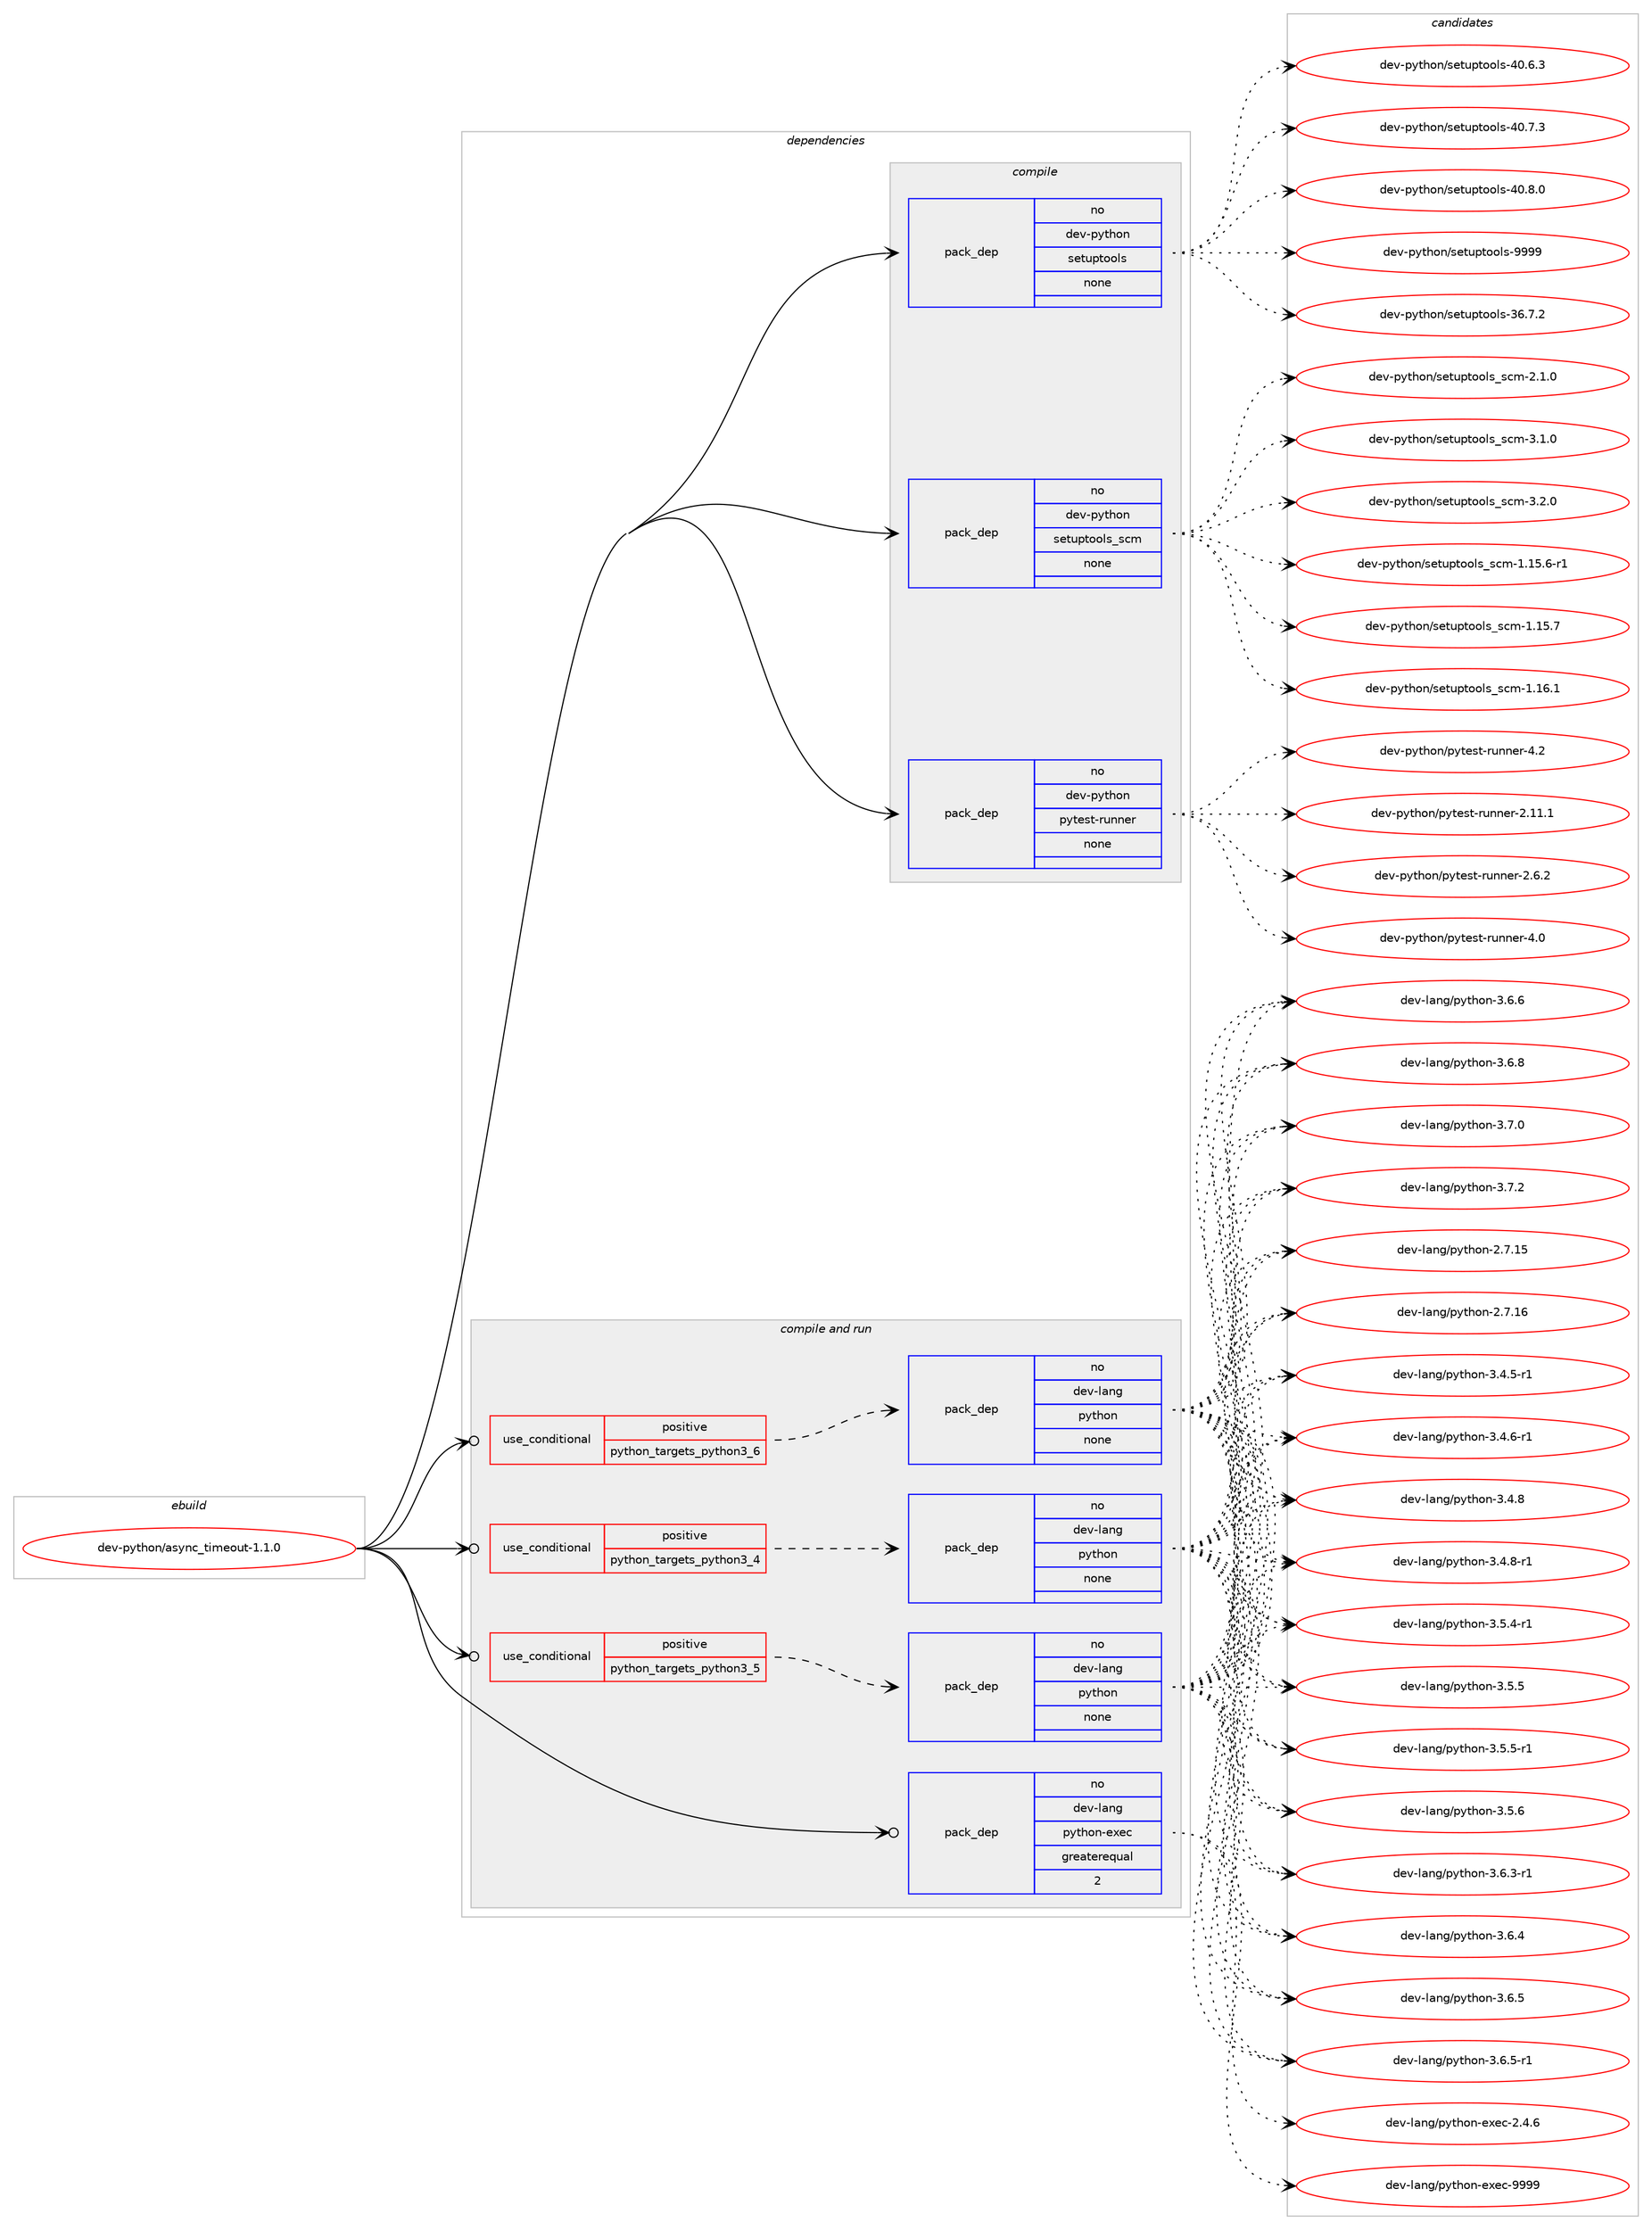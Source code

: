 digraph prolog {

# *************
# Graph options
# *************

newrank=true;
concentrate=true;
compound=true;
graph [rankdir=LR,fontname=Helvetica,fontsize=10,ranksep=1.5];#, ranksep=2.5, nodesep=0.2];
edge  [arrowhead=vee];
node  [fontname=Helvetica,fontsize=10];

# **********
# The ebuild
# **********

subgraph cluster_leftcol {
color=gray;
rank=same;
label=<<i>ebuild</i>>;
id [label="dev-python/async_timeout-1.1.0", color=red, width=4, href="../dev-python/async_timeout-1.1.0.svg"];
}

# ****************
# The dependencies
# ****************

subgraph cluster_midcol {
color=gray;
label=<<i>dependencies</i>>;
subgraph cluster_compile {
fillcolor="#eeeeee";
style=filled;
label=<<i>compile</i>>;
subgraph pack1005040 {
dependency1399397 [label=<<TABLE BORDER="0" CELLBORDER="1" CELLSPACING="0" CELLPADDING="4" WIDTH="220"><TR><TD ROWSPAN="6" CELLPADDING="30">pack_dep</TD></TR><TR><TD WIDTH="110">no</TD></TR><TR><TD>dev-python</TD></TR><TR><TD>pytest-runner</TD></TR><TR><TD>none</TD></TR><TR><TD></TD></TR></TABLE>>, shape=none, color=blue];
}
id:e -> dependency1399397:w [weight=20,style="solid",arrowhead="vee"];
subgraph pack1005041 {
dependency1399398 [label=<<TABLE BORDER="0" CELLBORDER="1" CELLSPACING="0" CELLPADDING="4" WIDTH="220"><TR><TD ROWSPAN="6" CELLPADDING="30">pack_dep</TD></TR><TR><TD WIDTH="110">no</TD></TR><TR><TD>dev-python</TD></TR><TR><TD>setuptools</TD></TR><TR><TD>none</TD></TR><TR><TD></TD></TR></TABLE>>, shape=none, color=blue];
}
id:e -> dependency1399398:w [weight=20,style="solid",arrowhead="vee"];
subgraph pack1005042 {
dependency1399399 [label=<<TABLE BORDER="0" CELLBORDER="1" CELLSPACING="0" CELLPADDING="4" WIDTH="220"><TR><TD ROWSPAN="6" CELLPADDING="30">pack_dep</TD></TR><TR><TD WIDTH="110">no</TD></TR><TR><TD>dev-python</TD></TR><TR><TD>setuptools_scm</TD></TR><TR><TD>none</TD></TR><TR><TD></TD></TR></TABLE>>, shape=none, color=blue];
}
id:e -> dependency1399399:w [weight=20,style="solid",arrowhead="vee"];
}
subgraph cluster_compileandrun {
fillcolor="#eeeeee";
style=filled;
label=<<i>compile and run</i>>;
subgraph cond371132 {
dependency1399400 [label=<<TABLE BORDER="0" CELLBORDER="1" CELLSPACING="0" CELLPADDING="4"><TR><TD ROWSPAN="3" CELLPADDING="10">use_conditional</TD></TR><TR><TD>positive</TD></TR><TR><TD>python_targets_python3_4</TD></TR></TABLE>>, shape=none, color=red];
subgraph pack1005043 {
dependency1399401 [label=<<TABLE BORDER="0" CELLBORDER="1" CELLSPACING="0" CELLPADDING="4" WIDTH="220"><TR><TD ROWSPAN="6" CELLPADDING="30">pack_dep</TD></TR><TR><TD WIDTH="110">no</TD></TR><TR><TD>dev-lang</TD></TR><TR><TD>python</TD></TR><TR><TD>none</TD></TR><TR><TD></TD></TR></TABLE>>, shape=none, color=blue];
}
dependency1399400:e -> dependency1399401:w [weight=20,style="dashed",arrowhead="vee"];
}
id:e -> dependency1399400:w [weight=20,style="solid",arrowhead="odotvee"];
subgraph cond371133 {
dependency1399402 [label=<<TABLE BORDER="0" CELLBORDER="1" CELLSPACING="0" CELLPADDING="4"><TR><TD ROWSPAN="3" CELLPADDING="10">use_conditional</TD></TR><TR><TD>positive</TD></TR><TR><TD>python_targets_python3_5</TD></TR></TABLE>>, shape=none, color=red];
subgraph pack1005044 {
dependency1399403 [label=<<TABLE BORDER="0" CELLBORDER="1" CELLSPACING="0" CELLPADDING="4" WIDTH="220"><TR><TD ROWSPAN="6" CELLPADDING="30">pack_dep</TD></TR><TR><TD WIDTH="110">no</TD></TR><TR><TD>dev-lang</TD></TR><TR><TD>python</TD></TR><TR><TD>none</TD></TR><TR><TD></TD></TR></TABLE>>, shape=none, color=blue];
}
dependency1399402:e -> dependency1399403:w [weight=20,style="dashed",arrowhead="vee"];
}
id:e -> dependency1399402:w [weight=20,style="solid",arrowhead="odotvee"];
subgraph cond371134 {
dependency1399404 [label=<<TABLE BORDER="0" CELLBORDER="1" CELLSPACING="0" CELLPADDING="4"><TR><TD ROWSPAN="3" CELLPADDING="10">use_conditional</TD></TR><TR><TD>positive</TD></TR><TR><TD>python_targets_python3_6</TD></TR></TABLE>>, shape=none, color=red];
subgraph pack1005045 {
dependency1399405 [label=<<TABLE BORDER="0" CELLBORDER="1" CELLSPACING="0" CELLPADDING="4" WIDTH="220"><TR><TD ROWSPAN="6" CELLPADDING="30">pack_dep</TD></TR><TR><TD WIDTH="110">no</TD></TR><TR><TD>dev-lang</TD></TR><TR><TD>python</TD></TR><TR><TD>none</TD></TR><TR><TD></TD></TR></TABLE>>, shape=none, color=blue];
}
dependency1399404:e -> dependency1399405:w [weight=20,style="dashed",arrowhead="vee"];
}
id:e -> dependency1399404:w [weight=20,style="solid",arrowhead="odotvee"];
subgraph pack1005046 {
dependency1399406 [label=<<TABLE BORDER="0" CELLBORDER="1" CELLSPACING="0" CELLPADDING="4" WIDTH="220"><TR><TD ROWSPAN="6" CELLPADDING="30">pack_dep</TD></TR><TR><TD WIDTH="110">no</TD></TR><TR><TD>dev-lang</TD></TR><TR><TD>python-exec</TD></TR><TR><TD>greaterequal</TD></TR><TR><TD>2</TD></TR></TABLE>>, shape=none, color=blue];
}
id:e -> dependency1399406:w [weight=20,style="solid",arrowhead="odotvee"];
}
subgraph cluster_run {
fillcolor="#eeeeee";
style=filled;
label=<<i>run</i>>;
}
}

# **************
# The candidates
# **************

subgraph cluster_choices {
rank=same;
color=gray;
label=<<i>candidates</i>>;

subgraph choice1005040 {
color=black;
nodesep=1;
choice10010111845112121116104111110471121211161011151164511411711011010111445504649494649 [label="dev-python/pytest-runner-2.11.1", color=red, width=4,href="../dev-python/pytest-runner-2.11.1.svg"];
choice100101118451121211161041111104711212111610111511645114117110110101114455046544650 [label="dev-python/pytest-runner-2.6.2", color=red, width=4,href="../dev-python/pytest-runner-2.6.2.svg"];
choice10010111845112121116104111110471121211161011151164511411711011010111445524648 [label="dev-python/pytest-runner-4.0", color=red, width=4,href="../dev-python/pytest-runner-4.0.svg"];
choice10010111845112121116104111110471121211161011151164511411711011010111445524650 [label="dev-python/pytest-runner-4.2", color=red, width=4,href="../dev-python/pytest-runner-4.2.svg"];
dependency1399397:e -> choice10010111845112121116104111110471121211161011151164511411711011010111445504649494649:w [style=dotted,weight="100"];
dependency1399397:e -> choice100101118451121211161041111104711212111610111511645114117110110101114455046544650:w [style=dotted,weight="100"];
dependency1399397:e -> choice10010111845112121116104111110471121211161011151164511411711011010111445524648:w [style=dotted,weight="100"];
dependency1399397:e -> choice10010111845112121116104111110471121211161011151164511411711011010111445524650:w [style=dotted,weight="100"];
}
subgraph choice1005041 {
color=black;
nodesep=1;
choice100101118451121211161041111104711510111611711211611111110811545515446554650 [label="dev-python/setuptools-36.7.2", color=red, width=4,href="../dev-python/setuptools-36.7.2.svg"];
choice100101118451121211161041111104711510111611711211611111110811545524846544651 [label="dev-python/setuptools-40.6.3", color=red, width=4,href="../dev-python/setuptools-40.6.3.svg"];
choice100101118451121211161041111104711510111611711211611111110811545524846554651 [label="dev-python/setuptools-40.7.3", color=red, width=4,href="../dev-python/setuptools-40.7.3.svg"];
choice100101118451121211161041111104711510111611711211611111110811545524846564648 [label="dev-python/setuptools-40.8.0", color=red, width=4,href="../dev-python/setuptools-40.8.0.svg"];
choice10010111845112121116104111110471151011161171121161111111081154557575757 [label="dev-python/setuptools-9999", color=red, width=4,href="../dev-python/setuptools-9999.svg"];
dependency1399398:e -> choice100101118451121211161041111104711510111611711211611111110811545515446554650:w [style=dotted,weight="100"];
dependency1399398:e -> choice100101118451121211161041111104711510111611711211611111110811545524846544651:w [style=dotted,weight="100"];
dependency1399398:e -> choice100101118451121211161041111104711510111611711211611111110811545524846554651:w [style=dotted,weight="100"];
dependency1399398:e -> choice100101118451121211161041111104711510111611711211611111110811545524846564648:w [style=dotted,weight="100"];
dependency1399398:e -> choice10010111845112121116104111110471151011161171121161111111081154557575757:w [style=dotted,weight="100"];
}
subgraph choice1005042 {
color=black;
nodesep=1;
choice10010111845112121116104111110471151011161171121161111111081159511599109454946495346544511449 [label="dev-python/setuptools_scm-1.15.6-r1", color=red, width=4,href="../dev-python/setuptools_scm-1.15.6-r1.svg"];
choice1001011184511212111610411111047115101116117112116111111108115951159910945494649534655 [label="dev-python/setuptools_scm-1.15.7", color=red, width=4,href="../dev-python/setuptools_scm-1.15.7.svg"];
choice1001011184511212111610411111047115101116117112116111111108115951159910945494649544649 [label="dev-python/setuptools_scm-1.16.1", color=red, width=4,href="../dev-python/setuptools_scm-1.16.1.svg"];
choice10010111845112121116104111110471151011161171121161111111081159511599109455046494648 [label="dev-python/setuptools_scm-2.1.0", color=red, width=4,href="../dev-python/setuptools_scm-2.1.0.svg"];
choice10010111845112121116104111110471151011161171121161111111081159511599109455146494648 [label="dev-python/setuptools_scm-3.1.0", color=red, width=4,href="../dev-python/setuptools_scm-3.1.0.svg"];
choice10010111845112121116104111110471151011161171121161111111081159511599109455146504648 [label="dev-python/setuptools_scm-3.2.0", color=red, width=4,href="../dev-python/setuptools_scm-3.2.0.svg"];
dependency1399399:e -> choice10010111845112121116104111110471151011161171121161111111081159511599109454946495346544511449:w [style=dotted,weight="100"];
dependency1399399:e -> choice1001011184511212111610411111047115101116117112116111111108115951159910945494649534655:w [style=dotted,weight="100"];
dependency1399399:e -> choice1001011184511212111610411111047115101116117112116111111108115951159910945494649544649:w [style=dotted,weight="100"];
dependency1399399:e -> choice10010111845112121116104111110471151011161171121161111111081159511599109455046494648:w [style=dotted,weight="100"];
dependency1399399:e -> choice10010111845112121116104111110471151011161171121161111111081159511599109455146494648:w [style=dotted,weight="100"];
dependency1399399:e -> choice10010111845112121116104111110471151011161171121161111111081159511599109455146504648:w [style=dotted,weight="100"];
}
subgraph choice1005043 {
color=black;
nodesep=1;
choice10010111845108971101034711212111610411111045504655464953 [label="dev-lang/python-2.7.15", color=red, width=4,href="../dev-lang/python-2.7.15.svg"];
choice10010111845108971101034711212111610411111045504655464954 [label="dev-lang/python-2.7.16", color=red, width=4,href="../dev-lang/python-2.7.16.svg"];
choice1001011184510897110103471121211161041111104551465246534511449 [label="dev-lang/python-3.4.5-r1", color=red, width=4,href="../dev-lang/python-3.4.5-r1.svg"];
choice1001011184510897110103471121211161041111104551465246544511449 [label="dev-lang/python-3.4.6-r1", color=red, width=4,href="../dev-lang/python-3.4.6-r1.svg"];
choice100101118451089711010347112121116104111110455146524656 [label="dev-lang/python-3.4.8", color=red, width=4,href="../dev-lang/python-3.4.8.svg"];
choice1001011184510897110103471121211161041111104551465246564511449 [label="dev-lang/python-3.4.8-r1", color=red, width=4,href="../dev-lang/python-3.4.8-r1.svg"];
choice1001011184510897110103471121211161041111104551465346524511449 [label="dev-lang/python-3.5.4-r1", color=red, width=4,href="../dev-lang/python-3.5.4-r1.svg"];
choice100101118451089711010347112121116104111110455146534653 [label="dev-lang/python-3.5.5", color=red, width=4,href="../dev-lang/python-3.5.5.svg"];
choice1001011184510897110103471121211161041111104551465346534511449 [label="dev-lang/python-3.5.5-r1", color=red, width=4,href="../dev-lang/python-3.5.5-r1.svg"];
choice100101118451089711010347112121116104111110455146534654 [label="dev-lang/python-3.5.6", color=red, width=4,href="../dev-lang/python-3.5.6.svg"];
choice1001011184510897110103471121211161041111104551465446514511449 [label="dev-lang/python-3.6.3-r1", color=red, width=4,href="../dev-lang/python-3.6.3-r1.svg"];
choice100101118451089711010347112121116104111110455146544652 [label="dev-lang/python-3.6.4", color=red, width=4,href="../dev-lang/python-3.6.4.svg"];
choice100101118451089711010347112121116104111110455146544653 [label="dev-lang/python-3.6.5", color=red, width=4,href="../dev-lang/python-3.6.5.svg"];
choice1001011184510897110103471121211161041111104551465446534511449 [label="dev-lang/python-3.6.5-r1", color=red, width=4,href="../dev-lang/python-3.6.5-r1.svg"];
choice100101118451089711010347112121116104111110455146544654 [label="dev-lang/python-3.6.6", color=red, width=4,href="../dev-lang/python-3.6.6.svg"];
choice100101118451089711010347112121116104111110455146544656 [label="dev-lang/python-3.6.8", color=red, width=4,href="../dev-lang/python-3.6.8.svg"];
choice100101118451089711010347112121116104111110455146554648 [label="dev-lang/python-3.7.0", color=red, width=4,href="../dev-lang/python-3.7.0.svg"];
choice100101118451089711010347112121116104111110455146554650 [label="dev-lang/python-3.7.2", color=red, width=4,href="../dev-lang/python-3.7.2.svg"];
dependency1399401:e -> choice10010111845108971101034711212111610411111045504655464953:w [style=dotted,weight="100"];
dependency1399401:e -> choice10010111845108971101034711212111610411111045504655464954:w [style=dotted,weight="100"];
dependency1399401:e -> choice1001011184510897110103471121211161041111104551465246534511449:w [style=dotted,weight="100"];
dependency1399401:e -> choice1001011184510897110103471121211161041111104551465246544511449:w [style=dotted,weight="100"];
dependency1399401:e -> choice100101118451089711010347112121116104111110455146524656:w [style=dotted,weight="100"];
dependency1399401:e -> choice1001011184510897110103471121211161041111104551465246564511449:w [style=dotted,weight="100"];
dependency1399401:e -> choice1001011184510897110103471121211161041111104551465346524511449:w [style=dotted,weight="100"];
dependency1399401:e -> choice100101118451089711010347112121116104111110455146534653:w [style=dotted,weight="100"];
dependency1399401:e -> choice1001011184510897110103471121211161041111104551465346534511449:w [style=dotted,weight="100"];
dependency1399401:e -> choice100101118451089711010347112121116104111110455146534654:w [style=dotted,weight="100"];
dependency1399401:e -> choice1001011184510897110103471121211161041111104551465446514511449:w [style=dotted,weight="100"];
dependency1399401:e -> choice100101118451089711010347112121116104111110455146544652:w [style=dotted,weight="100"];
dependency1399401:e -> choice100101118451089711010347112121116104111110455146544653:w [style=dotted,weight="100"];
dependency1399401:e -> choice1001011184510897110103471121211161041111104551465446534511449:w [style=dotted,weight="100"];
dependency1399401:e -> choice100101118451089711010347112121116104111110455146544654:w [style=dotted,weight="100"];
dependency1399401:e -> choice100101118451089711010347112121116104111110455146544656:w [style=dotted,weight="100"];
dependency1399401:e -> choice100101118451089711010347112121116104111110455146554648:w [style=dotted,weight="100"];
dependency1399401:e -> choice100101118451089711010347112121116104111110455146554650:w [style=dotted,weight="100"];
}
subgraph choice1005044 {
color=black;
nodesep=1;
choice10010111845108971101034711212111610411111045504655464953 [label="dev-lang/python-2.7.15", color=red, width=4,href="../dev-lang/python-2.7.15.svg"];
choice10010111845108971101034711212111610411111045504655464954 [label="dev-lang/python-2.7.16", color=red, width=4,href="../dev-lang/python-2.7.16.svg"];
choice1001011184510897110103471121211161041111104551465246534511449 [label="dev-lang/python-3.4.5-r1", color=red, width=4,href="../dev-lang/python-3.4.5-r1.svg"];
choice1001011184510897110103471121211161041111104551465246544511449 [label="dev-lang/python-3.4.6-r1", color=red, width=4,href="../dev-lang/python-3.4.6-r1.svg"];
choice100101118451089711010347112121116104111110455146524656 [label="dev-lang/python-3.4.8", color=red, width=4,href="../dev-lang/python-3.4.8.svg"];
choice1001011184510897110103471121211161041111104551465246564511449 [label="dev-lang/python-3.4.8-r1", color=red, width=4,href="../dev-lang/python-3.4.8-r1.svg"];
choice1001011184510897110103471121211161041111104551465346524511449 [label="dev-lang/python-3.5.4-r1", color=red, width=4,href="../dev-lang/python-3.5.4-r1.svg"];
choice100101118451089711010347112121116104111110455146534653 [label="dev-lang/python-3.5.5", color=red, width=4,href="../dev-lang/python-3.5.5.svg"];
choice1001011184510897110103471121211161041111104551465346534511449 [label="dev-lang/python-3.5.5-r1", color=red, width=4,href="../dev-lang/python-3.5.5-r1.svg"];
choice100101118451089711010347112121116104111110455146534654 [label="dev-lang/python-3.5.6", color=red, width=4,href="../dev-lang/python-3.5.6.svg"];
choice1001011184510897110103471121211161041111104551465446514511449 [label="dev-lang/python-3.6.3-r1", color=red, width=4,href="../dev-lang/python-3.6.3-r1.svg"];
choice100101118451089711010347112121116104111110455146544652 [label="dev-lang/python-3.6.4", color=red, width=4,href="../dev-lang/python-3.6.4.svg"];
choice100101118451089711010347112121116104111110455146544653 [label="dev-lang/python-3.6.5", color=red, width=4,href="../dev-lang/python-3.6.5.svg"];
choice1001011184510897110103471121211161041111104551465446534511449 [label="dev-lang/python-3.6.5-r1", color=red, width=4,href="../dev-lang/python-3.6.5-r1.svg"];
choice100101118451089711010347112121116104111110455146544654 [label="dev-lang/python-3.6.6", color=red, width=4,href="../dev-lang/python-3.6.6.svg"];
choice100101118451089711010347112121116104111110455146544656 [label="dev-lang/python-3.6.8", color=red, width=4,href="../dev-lang/python-3.6.8.svg"];
choice100101118451089711010347112121116104111110455146554648 [label="dev-lang/python-3.7.0", color=red, width=4,href="../dev-lang/python-3.7.0.svg"];
choice100101118451089711010347112121116104111110455146554650 [label="dev-lang/python-3.7.2", color=red, width=4,href="../dev-lang/python-3.7.2.svg"];
dependency1399403:e -> choice10010111845108971101034711212111610411111045504655464953:w [style=dotted,weight="100"];
dependency1399403:e -> choice10010111845108971101034711212111610411111045504655464954:w [style=dotted,weight="100"];
dependency1399403:e -> choice1001011184510897110103471121211161041111104551465246534511449:w [style=dotted,weight="100"];
dependency1399403:e -> choice1001011184510897110103471121211161041111104551465246544511449:w [style=dotted,weight="100"];
dependency1399403:e -> choice100101118451089711010347112121116104111110455146524656:w [style=dotted,weight="100"];
dependency1399403:e -> choice1001011184510897110103471121211161041111104551465246564511449:w [style=dotted,weight="100"];
dependency1399403:e -> choice1001011184510897110103471121211161041111104551465346524511449:w [style=dotted,weight="100"];
dependency1399403:e -> choice100101118451089711010347112121116104111110455146534653:w [style=dotted,weight="100"];
dependency1399403:e -> choice1001011184510897110103471121211161041111104551465346534511449:w [style=dotted,weight="100"];
dependency1399403:e -> choice100101118451089711010347112121116104111110455146534654:w [style=dotted,weight="100"];
dependency1399403:e -> choice1001011184510897110103471121211161041111104551465446514511449:w [style=dotted,weight="100"];
dependency1399403:e -> choice100101118451089711010347112121116104111110455146544652:w [style=dotted,weight="100"];
dependency1399403:e -> choice100101118451089711010347112121116104111110455146544653:w [style=dotted,weight="100"];
dependency1399403:e -> choice1001011184510897110103471121211161041111104551465446534511449:w [style=dotted,weight="100"];
dependency1399403:e -> choice100101118451089711010347112121116104111110455146544654:w [style=dotted,weight="100"];
dependency1399403:e -> choice100101118451089711010347112121116104111110455146544656:w [style=dotted,weight="100"];
dependency1399403:e -> choice100101118451089711010347112121116104111110455146554648:w [style=dotted,weight="100"];
dependency1399403:e -> choice100101118451089711010347112121116104111110455146554650:w [style=dotted,weight="100"];
}
subgraph choice1005045 {
color=black;
nodesep=1;
choice10010111845108971101034711212111610411111045504655464953 [label="dev-lang/python-2.7.15", color=red, width=4,href="../dev-lang/python-2.7.15.svg"];
choice10010111845108971101034711212111610411111045504655464954 [label="dev-lang/python-2.7.16", color=red, width=4,href="../dev-lang/python-2.7.16.svg"];
choice1001011184510897110103471121211161041111104551465246534511449 [label="dev-lang/python-3.4.5-r1", color=red, width=4,href="../dev-lang/python-3.4.5-r1.svg"];
choice1001011184510897110103471121211161041111104551465246544511449 [label="dev-lang/python-3.4.6-r1", color=red, width=4,href="../dev-lang/python-3.4.6-r1.svg"];
choice100101118451089711010347112121116104111110455146524656 [label="dev-lang/python-3.4.8", color=red, width=4,href="../dev-lang/python-3.4.8.svg"];
choice1001011184510897110103471121211161041111104551465246564511449 [label="dev-lang/python-3.4.8-r1", color=red, width=4,href="../dev-lang/python-3.4.8-r1.svg"];
choice1001011184510897110103471121211161041111104551465346524511449 [label="dev-lang/python-3.5.4-r1", color=red, width=4,href="../dev-lang/python-3.5.4-r1.svg"];
choice100101118451089711010347112121116104111110455146534653 [label="dev-lang/python-3.5.5", color=red, width=4,href="../dev-lang/python-3.5.5.svg"];
choice1001011184510897110103471121211161041111104551465346534511449 [label="dev-lang/python-3.5.5-r1", color=red, width=4,href="../dev-lang/python-3.5.5-r1.svg"];
choice100101118451089711010347112121116104111110455146534654 [label="dev-lang/python-3.5.6", color=red, width=4,href="../dev-lang/python-3.5.6.svg"];
choice1001011184510897110103471121211161041111104551465446514511449 [label="dev-lang/python-3.6.3-r1", color=red, width=4,href="../dev-lang/python-3.6.3-r1.svg"];
choice100101118451089711010347112121116104111110455146544652 [label="dev-lang/python-3.6.4", color=red, width=4,href="../dev-lang/python-3.6.4.svg"];
choice100101118451089711010347112121116104111110455146544653 [label="dev-lang/python-3.6.5", color=red, width=4,href="../dev-lang/python-3.6.5.svg"];
choice1001011184510897110103471121211161041111104551465446534511449 [label="dev-lang/python-3.6.5-r1", color=red, width=4,href="../dev-lang/python-3.6.5-r1.svg"];
choice100101118451089711010347112121116104111110455146544654 [label="dev-lang/python-3.6.6", color=red, width=4,href="../dev-lang/python-3.6.6.svg"];
choice100101118451089711010347112121116104111110455146544656 [label="dev-lang/python-3.6.8", color=red, width=4,href="../dev-lang/python-3.6.8.svg"];
choice100101118451089711010347112121116104111110455146554648 [label="dev-lang/python-3.7.0", color=red, width=4,href="../dev-lang/python-3.7.0.svg"];
choice100101118451089711010347112121116104111110455146554650 [label="dev-lang/python-3.7.2", color=red, width=4,href="../dev-lang/python-3.7.2.svg"];
dependency1399405:e -> choice10010111845108971101034711212111610411111045504655464953:w [style=dotted,weight="100"];
dependency1399405:e -> choice10010111845108971101034711212111610411111045504655464954:w [style=dotted,weight="100"];
dependency1399405:e -> choice1001011184510897110103471121211161041111104551465246534511449:w [style=dotted,weight="100"];
dependency1399405:e -> choice1001011184510897110103471121211161041111104551465246544511449:w [style=dotted,weight="100"];
dependency1399405:e -> choice100101118451089711010347112121116104111110455146524656:w [style=dotted,weight="100"];
dependency1399405:e -> choice1001011184510897110103471121211161041111104551465246564511449:w [style=dotted,weight="100"];
dependency1399405:e -> choice1001011184510897110103471121211161041111104551465346524511449:w [style=dotted,weight="100"];
dependency1399405:e -> choice100101118451089711010347112121116104111110455146534653:w [style=dotted,weight="100"];
dependency1399405:e -> choice1001011184510897110103471121211161041111104551465346534511449:w [style=dotted,weight="100"];
dependency1399405:e -> choice100101118451089711010347112121116104111110455146534654:w [style=dotted,weight="100"];
dependency1399405:e -> choice1001011184510897110103471121211161041111104551465446514511449:w [style=dotted,weight="100"];
dependency1399405:e -> choice100101118451089711010347112121116104111110455146544652:w [style=dotted,weight="100"];
dependency1399405:e -> choice100101118451089711010347112121116104111110455146544653:w [style=dotted,weight="100"];
dependency1399405:e -> choice1001011184510897110103471121211161041111104551465446534511449:w [style=dotted,weight="100"];
dependency1399405:e -> choice100101118451089711010347112121116104111110455146544654:w [style=dotted,weight="100"];
dependency1399405:e -> choice100101118451089711010347112121116104111110455146544656:w [style=dotted,weight="100"];
dependency1399405:e -> choice100101118451089711010347112121116104111110455146554648:w [style=dotted,weight="100"];
dependency1399405:e -> choice100101118451089711010347112121116104111110455146554650:w [style=dotted,weight="100"];
}
subgraph choice1005046 {
color=black;
nodesep=1;
choice1001011184510897110103471121211161041111104510112010199455046524654 [label="dev-lang/python-exec-2.4.6", color=red, width=4,href="../dev-lang/python-exec-2.4.6.svg"];
choice10010111845108971101034711212111610411111045101120101994557575757 [label="dev-lang/python-exec-9999", color=red, width=4,href="../dev-lang/python-exec-9999.svg"];
dependency1399406:e -> choice1001011184510897110103471121211161041111104510112010199455046524654:w [style=dotted,weight="100"];
dependency1399406:e -> choice10010111845108971101034711212111610411111045101120101994557575757:w [style=dotted,weight="100"];
}
}

}
